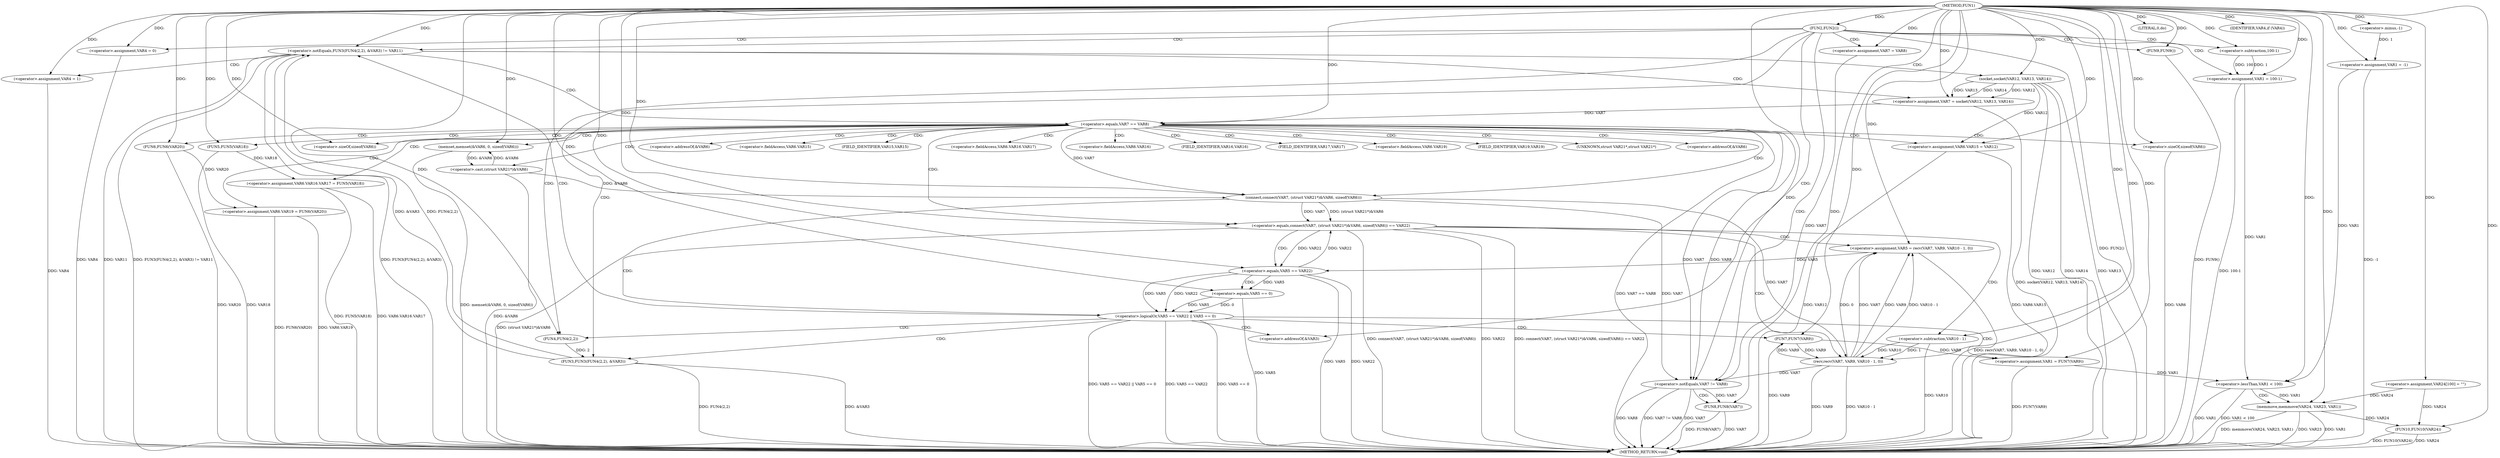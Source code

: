 digraph FUN1 {  
"1000100" [label = "(METHOD,FUN1)" ]
"1000248" [label = "(METHOD_RETURN,void)" ]
"1000103" [label = "(<operator>.assignment,VAR1 = -1)" ]
"1000105" [label = "(<operator>.minus,-1)" ]
"1000108" [label = "(FUN2,FUN2())" ]
"1000113" [label = "(<operator>.assignment,VAR4 = 0)" ]
"1000119" [label = "(<operator>.assignment,VAR7 = VAR8)" ]
"1000126" [label = "(<operator>.notEquals,FUN3(FUN4(2,2), &VAR3) != VAR11)" ]
"1000127" [label = "(FUN3,FUN3(FUN4(2,2), &VAR3))" ]
"1000128" [label = "(FUN4,FUN4(2,2))" ]
"1000136" [label = "(<operator>.assignment,VAR4 = 1)" ]
"1000139" [label = "(<operator>.assignment,VAR7 = socket(VAR12, VAR13, VAR14))" ]
"1000141" [label = "(socket,socket(VAR12, VAR13, VAR14))" ]
"1000146" [label = "(<operator>.equals,VAR7 == VAR8)" ]
"1000151" [label = "(memset,memset(&VAR6, 0, sizeof(VAR6)))" ]
"1000155" [label = "(<operator>.sizeOf,sizeof(VAR6))" ]
"1000157" [label = "(<operator>.assignment,VAR6.VAR15 = VAR12)" ]
"1000162" [label = "(<operator>.assignment,VAR6.VAR16.VAR17 = FUN5(VAR18))" ]
"1000168" [label = "(FUN5,FUN5(VAR18))" ]
"1000170" [label = "(<operator>.assignment,VAR6.VAR19 = FUN6(VAR20))" ]
"1000174" [label = "(FUN6,FUN6(VAR20))" ]
"1000177" [label = "(<operator>.equals,connect(VAR7, (struct VAR21*)&VAR6, sizeof(VAR6)) == VAR22)" ]
"1000178" [label = "(connect,connect(VAR7, (struct VAR21*)&VAR6, sizeof(VAR6)))" ]
"1000180" [label = "(<operator>.cast,(struct VAR21*)&VAR6)" ]
"1000184" [label = "(<operator>.sizeOf,sizeof(VAR6))" ]
"1000189" [label = "(<operator>.assignment,VAR5 = recv(VAR7, VAR9, VAR10 - 1, 0))" ]
"1000191" [label = "(recv,recv(VAR7, VAR9, VAR10 - 1, 0))" ]
"1000194" [label = "(<operator>.subtraction,VAR10 - 1)" ]
"1000199" [label = "(<operator>.logicalOr,VAR5 == VAR22 || VAR5 == 0)" ]
"1000200" [label = "(<operator>.equals,VAR5 == VAR22)" ]
"1000203" [label = "(<operator>.equals,VAR5 == 0)" ]
"1000208" [label = "(<operator>.assignment,VAR1 = FUN7(VAR9))" ]
"1000210" [label = "(FUN7,FUN7(VAR9))" ]
"1000212" [label = "(LITERAL,0,do)" ]
"1000214" [label = "(<operator>.notEquals,VAR7 != VAR8)" ]
"1000218" [label = "(FUN8,FUN8(VAR7))" ]
"1000221" [label = "(IDENTIFIER,VAR4,if (VAR4))" ]
"1000223" [label = "(FUN9,FUN9())" ]
"1000226" [label = "(<operator>.assignment,VAR1 = 100-1)" ]
"1000228" [label = "(<operator>.subtraction,100-1)" ]
"1000234" [label = "(<operator>.assignment,VAR24[100] = \"\")" ]
"1000238" [label = "(<operator>.lessThan,VAR1 < 100)" ]
"1000242" [label = "(memmove,memmove(VAR24, VAR23, VAR1))" ]
"1000246" [label = "(FUN10,FUN10(VAR24))" ]
"1000131" [label = "(<operator>.addressOf,&VAR3)" ]
"1000152" [label = "(<operator>.addressOf,&VAR6)" ]
"1000158" [label = "(<operator>.fieldAccess,VAR6.VAR15)" ]
"1000160" [label = "(FIELD_IDENTIFIER,VAR15,VAR15)" ]
"1000163" [label = "(<operator>.fieldAccess,VAR6.VAR16.VAR17)" ]
"1000164" [label = "(<operator>.fieldAccess,VAR6.VAR16)" ]
"1000166" [label = "(FIELD_IDENTIFIER,VAR16,VAR16)" ]
"1000167" [label = "(FIELD_IDENTIFIER,VAR17,VAR17)" ]
"1000171" [label = "(<operator>.fieldAccess,VAR6.VAR19)" ]
"1000173" [label = "(FIELD_IDENTIFIER,VAR19,VAR19)" ]
"1000181" [label = "(UNKNOWN,struct VAR21*,struct VAR21*)" ]
"1000182" [label = "(<operator>.addressOf,&VAR6)" ]
  "1000141" -> "1000248"  [ label = "DDG: VAR12"] 
  "1000184" -> "1000248"  [ label = "DDG: VAR6"] 
  "1000168" -> "1000248"  [ label = "DDG: VAR18"] 
  "1000126" -> "1000248"  [ label = "DDG: FUN3(FUN4(2,2), &VAR3)"] 
  "1000126" -> "1000248"  [ label = "DDG: VAR11"] 
  "1000199" -> "1000248"  [ label = "DDG: VAR5 == VAR22 || VAR5 == 0"] 
  "1000127" -> "1000248"  [ label = "DDG: FUN4(2,2)"] 
  "1000157" -> "1000248"  [ label = "DDG: VAR12"] 
  "1000180" -> "1000248"  [ label = "DDG: &VAR6"] 
  "1000177" -> "1000248"  [ label = "DDG: connect(VAR7, (struct VAR21*)&VAR6, sizeof(VAR6))"] 
  "1000162" -> "1000248"  [ label = "DDG: FUN5(VAR18)"] 
  "1000177" -> "1000248"  [ label = "DDG: VAR22"] 
  "1000126" -> "1000248"  [ label = "DDG: FUN3(FUN4(2,2), &VAR3) != VAR11"] 
  "1000191" -> "1000248"  [ label = "DDG: VAR10 - 1"] 
  "1000200" -> "1000248"  [ label = "DDG: VAR5"] 
  "1000223" -> "1000248"  [ label = "DDG: FUN9()"] 
  "1000108" -> "1000248"  [ label = "DDG: FUN2()"] 
  "1000208" -> "1000248"  [ label = "DDG: FUN7(VAR9)"] 
  "1000151" -> "1000248"  [ label = "DDG: memset(&VAR6, 0, sizeof(VAR6))"] 
  "1000238" -> "1000248"  [ label = "DDG: VAR1"] 
  "1000199" -> "1000248"  [ label = "DDG: VAR5 == VAR22"] 
  "1000214" -> "1000248"  [ label = "DDG: VAR8"] 
  "1000103" -> "1000248"  [ label = "DDG: -1"] 
  "1000218" -> "1000248"  [ label = "DDG: VAR7"] 
  "1000226" -> "1000248"  [ label = "DDG: 100-1"] 
  "1000214" -> "1000248"  [ label = "DDG: VAR7 != VAR8"] 
  "1000238" -> "1000248"  [ label = "DDG: VAR1 < 100"] 
  "1000113" -> "1000248"  [ label = "DDG: VAR4"] 
  "1000139" -> "1000248"  [ label = "DDG: socket(VAR12, VAR13, VAR14)"] 
  "1000194" -> "1000248"  [ label = "DDG: VAR10"] 
  "1000141" -> "1000248"  [ label = "DDG: VAR14"] 
  "1000157" -> "1000248"  [ label = "DDG: VAR6.VAR15"] 
  "1000189" -> "1000248"  [ label = "DDG: recv(VAR7, VAR9, VAR10 - 1, 0)"] 
  "1000178" -> "1000248"  [ label = "DDG: (struct VAR21*)&VAR6"] 
  "1000218" -> "1000248"  [ label = "DDG: FUN8(VAR7)"] 
  "1000199" -> "1000248"  [ label = "DDG: VAR5 == 0"] 
  "1000191" -> "1000248"  [ label = "DDG: VAR9"] 
  "1000210" -> "1000248"  [ label = "DDG: VAR9"] 
  "1000141" -> "1000248"  [ label = "DDG: VAR13"] 
  "1000242" -> "1000248"  [ label = "DDG: memmove(VAR24, VAR23, VAR1)"] 
  "1000170" -> "1000248"  [ label = "DDG: VAR6.VAR19"] 
  "1000214" -> "1000248"  [ label = "DDG: VAR7"] 
  "1000177" -> "1000248"  [ label = "DDG: connect(VAR7, (struct VAR21*)&VAR6, sizeof(VAR6)) == VAR22"] 
  "1000242" -> "1000248"  [ label = "DDG: VAR23"] 
  "1000242" -> "1000248"  [ label = "DDG: VAR1"] 
  "1000162" -> "1000248"  [ label = "DDG: VAR6.VAR16.VAR17"] 
  "1000246" -> "1000248"  [ label = "DDG: FUN10(VAR24)"] 
  "1000146" -> "1000248"  [ label = "DDG: VAR7 == VAR8"] 
  "1000170" -> "1000248"  [ label = "DDG: FUN6(VAR20)"] 
  "1000136" -> "1000248"  [ label = "DDG: VAR4"] 
  "1000174" -> "1000248"  [ label = "DDG: VAR20"] 
  "1000246" -> "1000248"  [ label = "DDG: VAR24"] 
  "1000203" -> "1000248"  [ label = "DDG: VAR5"] 
  "1000127" -> "1000248"  [ label = "DDG: &VAR3"] 
  "1000200" -> "1000248"  [ label = "DDG: VAR22"] 
  "1000105" -> "1000103"  [ label = "DDG: 1"] 
  "1000100" -> "1000103"  [ label = "DDG: "] 
  "1000100" -> "1000105"  [ label = "DDG: "] 
  "1000100" -> "1000108"  [ label = "DDG: "] 
  "1000100" -> "1000113"  [ label = "DDG: "] 
  "1000100" -> "1000119"  [ label = "DDG: "] 
  "1000127" -> "1000126"  [ label = "DDG: FUN4(2,2)"] 
  "1000127" -> "1000126"  [ label = "DDG: &VAR3"] 
  "1000128" -> "1000127"  [ label = "DDG: 2"] 
  "1000100" -> "1000128"  [ label = "DDG: "] 
  "1000100" -> "1000126"  [ label = "DDG: "] 
  "1000100" -> "1000136"  [ label = "DDG: "] 
  "1000141" -> "1000139"  [ label = "DDG: VAR12"] 
  "1000141" -> "1000139"  [ label = "DDG: VAR13"] 
  "1000141" -> "1000139"  [ label = "DDG: VAR14"] 
  "1000100" -> "1000139"  [ label = "DDG: "] 
  "1000100" -> "1000141"  [ label = "DDG: "] 
  "1000139" -> "1000146"  [ label = "DDG: VAR7"] 
  "1000100" -> "1000146"  [ label = "DDG: "] 
  "1000180" -> "1000151"  [ label = "DDG: &VAR6"] 
  "1000100" -> "1000151"  [ label = "DDG: "] 
  "1000100" -> "1000155"  [ label = "DDG: "] 
  "1000141" -> "1000157"  [ label = "DDG: VAR12"] 
  "1000100" -> "1000157"  [ label = "DDG: "] 
  "1000168" -> "1000162"  [ label = "DDG: VAR18"] 
  "1000100" -> "1000168"  [ label = "DDG: "] 
  "1000174" -> "1000170"  [ label = "DDG: VAR20"] 
  "1000100" -> "1000174"  [ label = "DDG: "] 
  "1000178" -> "1000177"  [ label = "DDG: VAR7"] 
  "1000178" -> "1000177"  [ label = "DDG: (struct VAR21*)&VAR6"] 
  "1000146" -> "1000178"  [ label = "DDG: VAR7"] 
  "1000100" -> "1000178"  [ label = "DDG: "] 
  "1000180" -> "1000178"  [ label = "DDG: &VAR6"] 
  "1000151" -> "1000180"  [ label = "DDG: &VAR6"] 
  "1000100" -> "1000184"  [ label = "DDG: "] 
  "1000200" -> "1000177"  [ label = "DDG: VAR22"] 
  "1000100" -> "1000177"  [ label = "DDG: "] 
  "1000191" -> "1000189"  [ label = "DDG: VAR7"] 
  "1000191" -> "1000189"  [ label = "DDG: VAR9"] 
  "1000191" -> "1000189"  [ label = "DDG: VAR10 - 1"] 
  "1000191" -> "1000189"  [ label = "DDG: 0"] 
  "1000100" -> "1000189"  [ label = "DDG: "] 
  "1000178" -> "1000191"  [ label = "DDG: VAR7"] 
  "1000100" -> "1000191"  [ label = "DDG: "] 
  "1000210" -> "1000191"  [ label = "DDG: VAR9"] 
  "1000194" -> "1000191"  [ label = "DDG: VAR10"] 
  "1000194" -> "1000191"  [ label = "DDG: 1"] 
  "1000100" -> "1000194"  [ label = "DDG: "] 
  "1000200" -> "1000199"  [ label = "DDG: VAR5"] 
  "1000200" -> "1000199"  [ label = "DDG: VAR22"] 
  "1000189" -> "1000200"  [ label = "DDG: VAR5"] 
  "1000100" -> "1000200"  [ label = "DDG: "] 
  "1000177" -> "1000200"  [ label = "DDG: VAR22"] 
  "1000203" -> "1000199"  [ label = "DDG: VAR5"] 
  "1000203" -> "1000199"  [ label = "DDG: 0"] 
  "1000200" -> "1000203"  [ label = "DDG: VAR5"] 
  "1000100" -> "1000203"  [ label = "DDG: "] 
  "1000210" -> "1000208"  [ label = "DDG: VAR9"] 
  "1000100" -> "1000208"  [ label = "DDG: "] 
  "1000191" -> "1000210"  [ label = "DDG: VAR9"] 
  "1000100" -> "1000210"  [ label = "DDG: "] 
  "1000100" -> "1000212"  [ label = "DDG: "] 
  "1000178" -> "1000214"  [ label = "DDG: VAR7"] 
  "1000119" -> "1000214"  [ label = "DDG: VAR7"] 
  "1000146" -> "1000214"  [ label = "DDG: VAR7"] 
  "1000191" -> "1000214"  [ label = "DDG: VAR7"] 
  "1000100" -> "1000214"  [ label = "DDG: "] 
  "1000146" -> "1000214"  [ label = "DDG: VAR8"] 
  "1000214" -> "1000218"  [ label = "DDG: VAR7"] 
  "1000100" -> "1000218"  [ label = "DDG: "] 
  "1000100" -> "1000221"  [ label = "DDG: "] 
  "1000100" -> "1000223"  [ label = "DDG: "] 
  "1000228" -> "1000226"  [ label = "DDG: 100"] 
  "1000228" -> "1000226"  [ label = "DDG: 1"] 
  "1000100" -> "1000226"  [ label = "DDG: "] 
  "1000100" -> "1000228"  [ label = "DDG: "] 
  "1000100" -> "1000234"  [ label = "DDG: "] 
  "1000226" -> "1000238"  [ label = "DDG: VAR1"] 
  "1000208" -> "1000238"  [ label = "DDG: VAR1"] 
  "1000103" -> "1000238"  [ label = "DDG: VAR1"] 
  "1000100" -> "1000238"  [ label = "DDG: "] 
  "1000234" -> "1000242"  [ label = "DDG: VAR24"] 
  "1000100" -> "1000242"  [ label = "DDG: "] 
  "1000238" -> "1000242"  [ label = "DDG: VAR1"] 
  "1000234" -> "1000246"  [ label = "DDG: VAR24"] 
  "1000242" -> "1000246"  [ label = "DDG: VAR24"] 
  "1000100" -> "1000246"  [ label = "DDG: "] 
  "1000108" -> "1000127"  [ label = "CDG: "] 
  "1000108" -> "1000128"  [ label = "CDG: "] 
  "1000108" -> "1000214"  [ label = "CDG: "] 
  "1000108" -> "1000126"  [ label = "CDG: "] 
  "1000108" -> "1000226"  [ label = "CDG: "] 
  "1000108" -> "1000119"  [ label = "CDG: "] 
  "1000108" -> "1000131"  [ label = "CDG: "] 
  "1000108" -> "1000113"  [ label = "CDG: "] 
  "1000108" -> "1000228"  [ label = "CDG: "] 
  "1000108" -> "1000223"  [ label = "CDG: "] 
  "1000126" -> "1000141"  [ label = "CDG: "] 
  "1000126" -> "1000139"  [ label = "CDG: "] 
  "1000126" -> "1000146"  [ label = "CDG: "] 
  "1000126" -> "1000136"  [ label = "CDG: "] 
  "1000146" -> "1000164"  [ label = "CDG: "] 
  "1000146" -> "1000174"  [ label = "CDG: "] 
  "1000146" -> "1000182"  [ label = "CDG: "] 
  "1000146" -> "1000166"  [ label = "CDG: "] 
  "1000146" -> "1000180"  [ label = "CDG: "] 
  "1000146" -> "1000157"  [ label = "CDG: "] 
  "1000146" -> "1000167"  [ label = "CDG: "] 
  "1000146" -> "1000151"  [ label = "CDG: "] 
  "1000146" -> "1000160"  [ label = "CDG: "] 
  "1000146" -> "1000152"  [ label = "CDG: "] 
  "1000146" -> "1000163"  [ label = "CDG: "] 
  "1000146" -> "1000168"  [ label = "CDG: "] 
  "1000146" -> "1000178"  [ label = "CDG: "] 
  "1000146" -> "1000173"  [ label = "CDG: "] 
  "1000146" -> "1000158"  [ label = "CDG: "] 
  "1000146" -> "1000155"  [ label = "CDG: "] 
  "1000146" -> "1000170"  [ label = "CDG: "] 
  "1000146" -> "1000171"  [ label = "CDG: "] 
  "1000146" -> "1000184"  [ label = "CDG: "] 
  "1000146" -> "1000177"  [ label = "CDG: "] 
  "1000146" -> "1000162"  [ label = "CDG: "] 
  "1000146" -> "1000181"  [ label = "CDG: "] 
  "1000177" -> "1000200"  [ label = "CDG: "] 
  "1000177" -> "1000191"  [ label = "CDG: "] 
  "1000177" -> "1000199"  [ label = "CDG: "] 
  "1000177" -> "1000194"  [ label = "CDG: "] 
  "1000177" -> "1000189"  [ label = "CDG: "] 
  "1000199" -> "1000208"  [ label = "CDG: "] 
  "1000199" -> "1000210"  [ label = "CDG: "] 
  "1000199" -> "1000127"  [ label = "CDG: "] 
  "1000199" -> "1000128"  [ label = "CDG: "] 
  "1000199" -> "1000126"  [ label = "CDG: "] 
  "1000199" -> "1000131"  [ label = "CDG: "] 
  "1000200" -> "1000203"  [ label = "CDG: "] 
  "1000214" -> "1000218"  [ label = "CDG: "] 
  "1000238" -> "1000242"  [ label = "CDG: "] 
}
